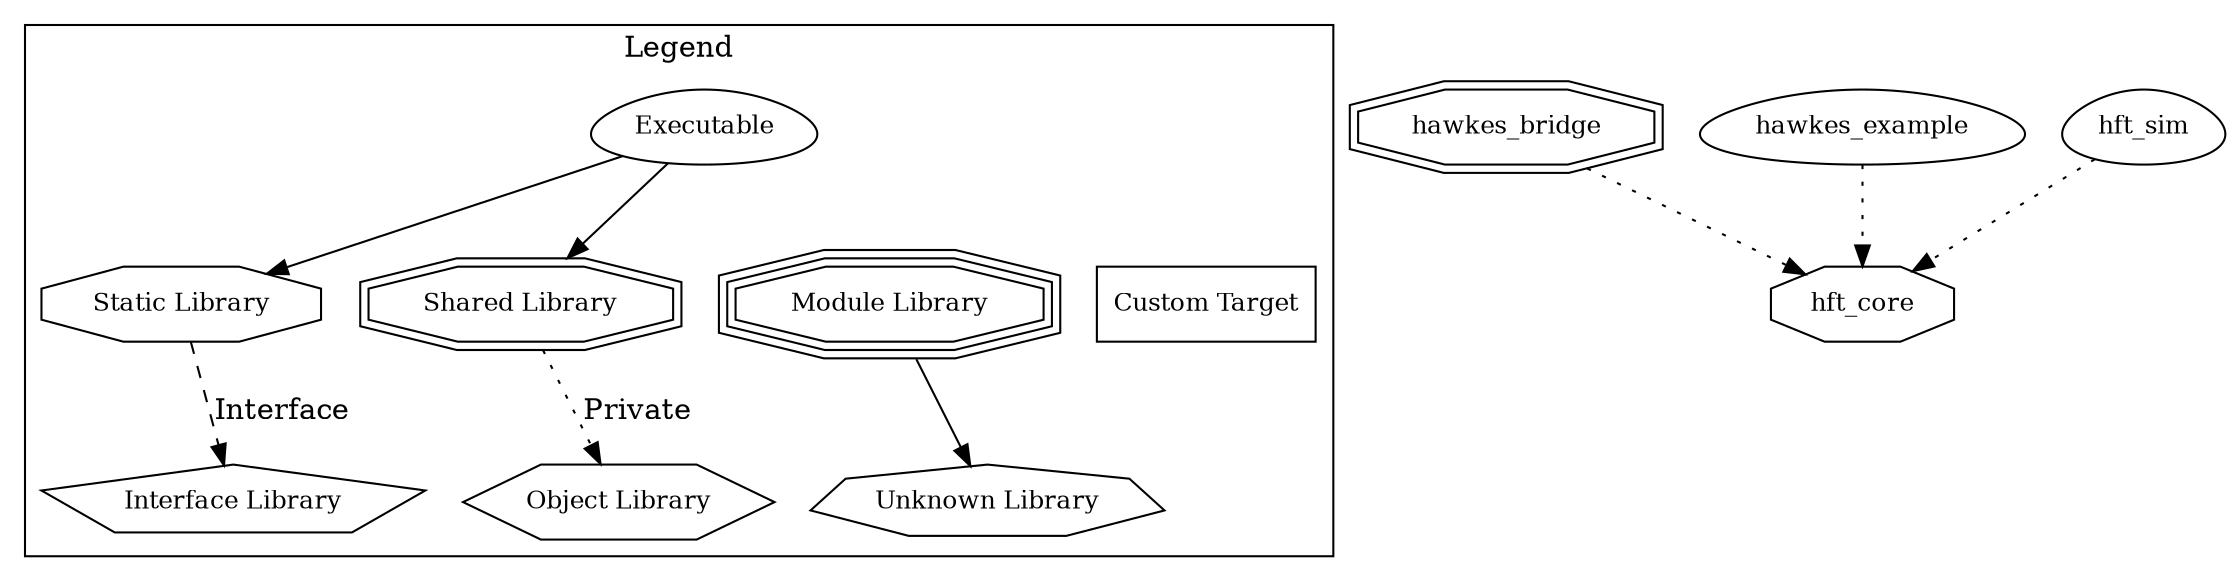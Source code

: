 digraph "hft_sim" {
node [
  fontsize = "12"
];
subgraph clusterLegend {
  label = "Legend";
  color = black;
  edge [ style = invis ];
  legendNode0 [ label = "Executable", shape = egg ];
  legendNode1 [ label = "Static Library", shape = octagon ];
  legendNode2 [ label = "Shared Library", shape = doubleoctagon ];
  legendNode3 [ label = "Module Library", shape = tripleoctagon ];
  legendNode4 [ label = "Interface Library", shape = pentagon ];
  legendNode5 [ label = "Object Library", shape = hexagon ];
  legendNode6 [ label = "Unknown Library", shape = septagon ];
  legendNode7 [ label = "Custom Target", shape = box ];
  legendNode0 -> legendNode1 [ style = solid ];
  legendNode0 -> legendNode2 [ style = solid ];
  legendNode0 -> legendNode3;
  legendNode1 -> legendNode4 [ label = "Interface", style = dashed ];
  legendNode2 -> legendNode5 [ label = "Private", style = dotted ];
  legendNode3 -> legendNode6 [ style = solid ];
  legendNode0 -> legendNode7;
}
    "node0" [ label = "hawkes_bridge", shape = doubleoctagon ];
    "node1" [ label = "hft_core", shape = octagon ];
    "node0" -> "node1" [ style = dotted ] // hawkes_bridge -> hft_core
    "node2" [ label = "hawkes_example", shape = egg ];
    "node2" -> "node1" [ style = dotted ] // hawkes_example -> hft_core
    "node3" [ label = "hft_sim", shape = egg ];
    "node3" -> "node1" [ style = dotted ] // hft_sim -> hft_core
}
